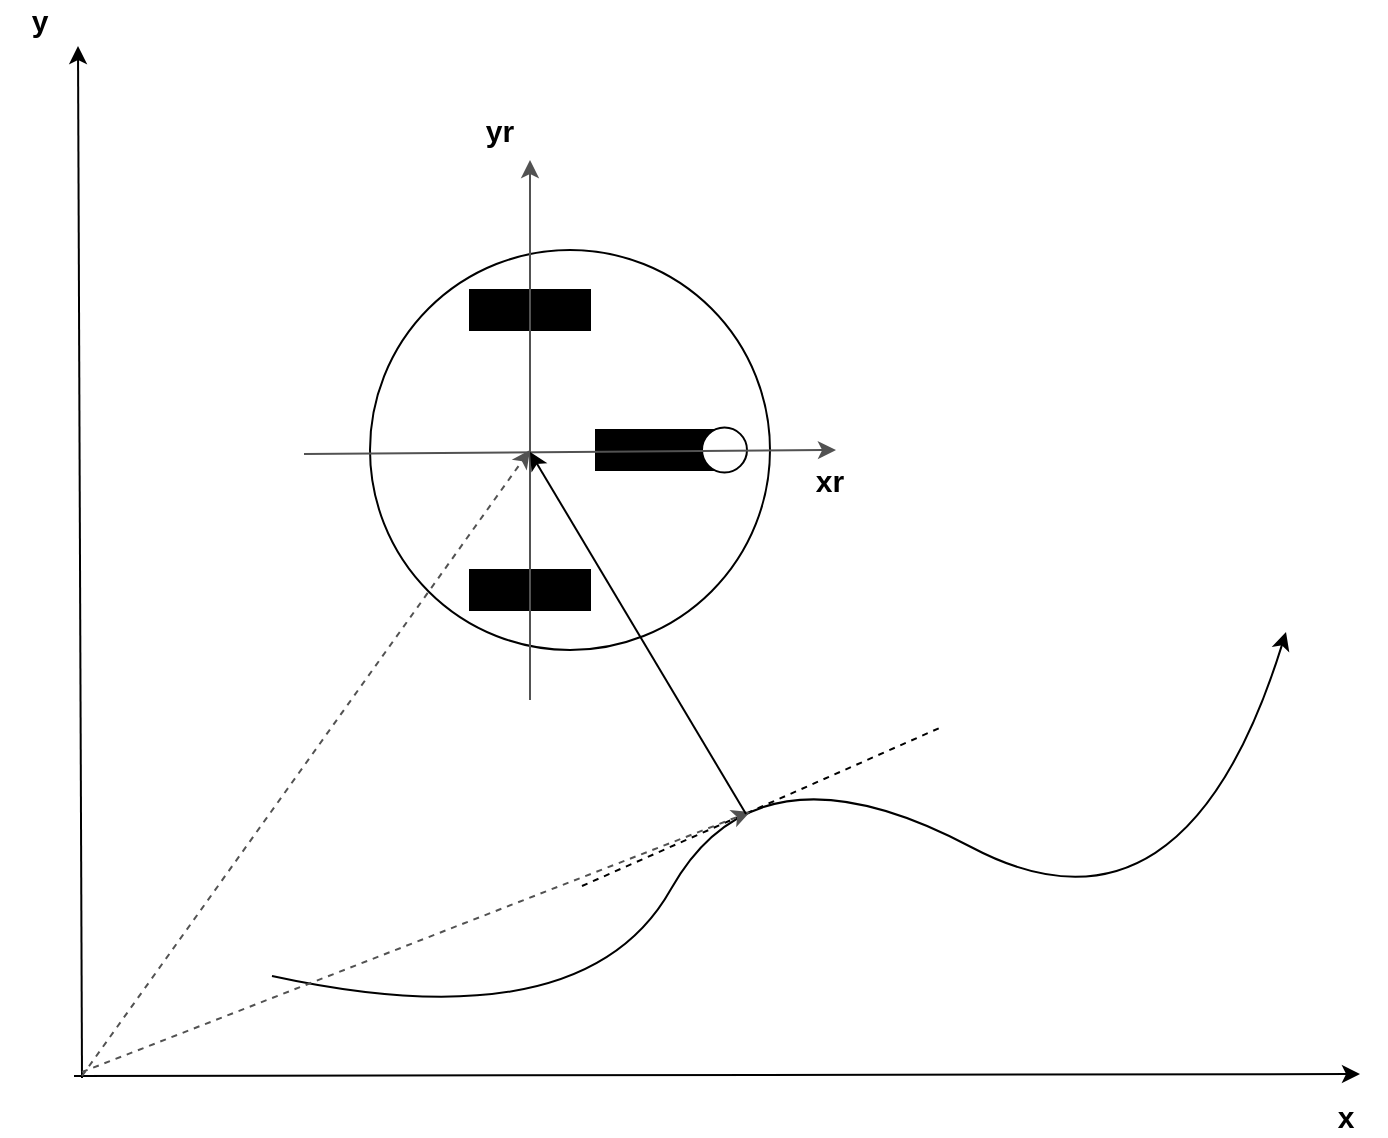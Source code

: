 <mxfile version="13.3.1" type="device"><diagram id="v96QFeoJfpBd0JvZOc7N" name="Page-1"><mxGraphModel dx="868" dy="1689" grid="1" gridSize="1" guides="1" tooltips="1" connect="1" arrows="1" fold="1" page="1" pageScale="1" pageWidth="827" pageHeight="1169" math="0" shadow="0"><root><mxCell id="0"/><mxCell id="1" parent="0"/><mxCell id="GpK8xVgV-EYhrnv6TIxL-1" value="" style="ellipse;whiteSpace=wrap;html=1;aspect=fixed;" parent="1" vertex="1"><mxGeometry x="320" y="110" width="200" height="200" as="geometry"/></mxCell><mxCell id="GpK8xVgV-EYhrnv6TIxL-2" value="" style="rounded=0;whiteSpace=wrap;html=1;fillColor=#00000;" parent="1" vertex="1"><mxGeometry x="370" y="130" width="60" height="20" as="geometry"/></mxCell><mxCell id="GpK8xVgV-EYhrnv6TIxL-3" value="" style="rounded=0;whiteSpace=wrap;html=1;fillColor=#000000;" parent="1" vertex="1"><mxGeometry x="370" y="270" width="60" height="20" as="geometry"/></mxCell><mxCell id="GpK8xVgV-EYhrnv6TIxL-9" value="" style="rounded=0;whiteSpace=wrap;html=1;fillColor=#000000;" parent="1" vertex="1"><mxGeometry x="433" y="200" width="60" height="20" as="geometry"/></mxCell><mxCell id="GpK8xVgV-EYhrnv6TIxL-14" value="" style="endArrow=classic;html=1;" parent="1" edge="1"><mxGeometry width="50" height="50" relative="1" as="geometry"><mxPoint x="176" y="524" as="sourcePoint"/><mxPoint x="174" y="8" as="targetPoint"/></mxGeometry></mxCell><mxCell id="GpK8xVgV-EYhrnv6TIxL-15" value="" style="endArrow=classic;html=1;" parent="1" edge="1"><mxGeometry width="50" height="50" relative="1" as="geometry"><mxPoint x="172" y="523" as="sourcePoint"/><mxPoint x="815" y="522" as="targetPoint"/></mxGeometry></mxCell><mxCell id="GpK8xVgV-EYhrnv6TIxL-16" value="" style="endArrow=classic;html=1;strokeColor=#525252;" parent="1" edge="1"><mxGeometry width="50" height="50" relative="1" as="geometry"><mxPoint x="400" y="335" as="sourcePoint"/><mxPoint x="400" y="65" as="targetPoint"/></mxGeometry></mxCell><mxCell id="GpK8xVgV-EYhrnv6TIxL-18" value="&lt;b&gt;&lt;font style=&quot;font-size: 15px&quot;&gt;y&lt;/font&gt;&lt;/b&gt;" style="text;html=1;strokeColor=none;fillColor=none;align=center;verticalAlign=middle;whiteSpace=wrap;rounded=0;" parent="1" vertex="1"><mxGeometry x="135" y="-15" width="40" height="20" as="geometry"/></mxCell><mxCell id="GpK8xVgV-EYhrnv6TIxL-19" value="&lt;b&gt;&lt;font style=&quot;font-size: 15px&quot;&gt;x&lt;/font&gt;&lt;/b&gt;" style="text;html=1;strokeColor=none;fillColor=none;align=center;verticalAlign=middle;whiteSpace=wrap;rounded=0;" parent="1" vertex="1"><mxGeometry x="788" y="533" width="40" height="20" as="geometry"/></mxCell><mxCell id="GpK8xVgV-EYhrnv6TIxL-20" value="&lt;b&gt;&lt;font style=&quot;font-size: 15px&quot;&gt;yr&lt;/font&gt;&lt;/b&gt;" style="text;html=1;strokeColor=none;fillColor=none;align=center;verticalAlign=middle;whiteSpace=wrap;rounded=0;" parent="1" vertex="1"><mxGeometry x="365" y="40" width="40" height="20" as="geometry"/></mxCell><mxCell id="GpK8xVgV-EYhrnv6TIxL-21" value="&lt;b&gt;&lt;font style=&quot;font-size: 15px&quot;&gt;xr&lt;/font&gt;&lt;/b&gt;" style="text;html=1;strokeColor=none;fillColor=none;align=center;verticalAlign=middle;whiteSpace=wrap;rounded=0;" parent="1" vertex="1"><mxGeometry x="530" y="215" width="40" height="20" as="geometry"/></mxCell><mxCell id="GpK8xVgV-EYhrnv6TIxL-22" value="" style="endArrow=classic;html=1;strokeColor=#525252;dashed=1;" parent="1" edge="1"><mxGeometry width="50" height="50" relative="1" as="geometry"><mxPoint x="176" y="523" as="sourcePoint"/><mxPoint x="400" y="210" as="targetPoint"/></mxGeometry></mxCell><mxCell id="Jyr9qZxt4TEYp5S6QVqR-3" value="" style="ellipse;whiteSpace=wrap;html=1;aspect=fixed;" parent="1" vertex="1"><mxGeometry x="486" y="198.75" width="22.5" height="22.5" as="geometry"/></mxCell><mxCell id="Jyr9qZxt4TEYp5S6QVqR-4" value="" style="endArrow=classic;html=1;strokeColor=#525252;" parent="1" edge="1"><mxGeometry width="50" height="50" relative="1" as="geometry"><mxPoint x="287" y="212" as="sourcePoint"/><mxPoint x="553" y="210" as="targetPoint"/></mxGeometry></mxCell><mxCell id="2k2CmuAUfRe_GYKLPEQp-1" value="" style="curved=1;endArrow=classic;html=1;" edge="1" parent="1"><mxGeometry width="50" height="50" relative="1" as="geometry"><mxPoint x="271" y="473" as="sourcePoint"/><mxPoint x="778" y="301" as="targetPoint"/><Array as="points"><mxPoint x="427" y="507"/><mxPoint x="514" y="352"/><mxPoint x="727" y="465"/></Array></mxGeometry></mxCell><mxCell id="2k2CmuAUfRe_GYKLPEQp-2" value="" style="endArrow=none;dashed=1;html=1;" edge="1" parent="1"><mxGeometry width="50" height="50" relative="1" as="geometry"><mxPoint x="426" y="428" as="sourcePoint"/><mxPoint x="607" y="348" as="targetPoint"/></mxGeometry></mxCell><mxCell id="2k2CmuAUfRe_GYKLPEQp-3" value="" style="endArrow=classic;html=1;strokeColor=#525252;dashed=1;" edge="1" parent="1"><mxGeometry width="50" height="50" relative="1" as="geometry"><mxPoint x="176" y="521" as="sourcePoint"/><mxPoint x="510" y="391" as="targetPoint"/></mxGeometry></mxCell><mxCell id="2k2CmuAUfRe_GYKLPEQp-4" value="" style="endArrow=classic;html=1;" edge="1" parent="1"><mxGeometry width="50" height="50" relative="1" as="geometry"><mxPoint x="508" y="392" as="sourcePoint"/><mxPoint x="400" y="211" as="targetPoint"/></mxGeometry></mxCell></root></mxGraphModel></diagram></mxfile>